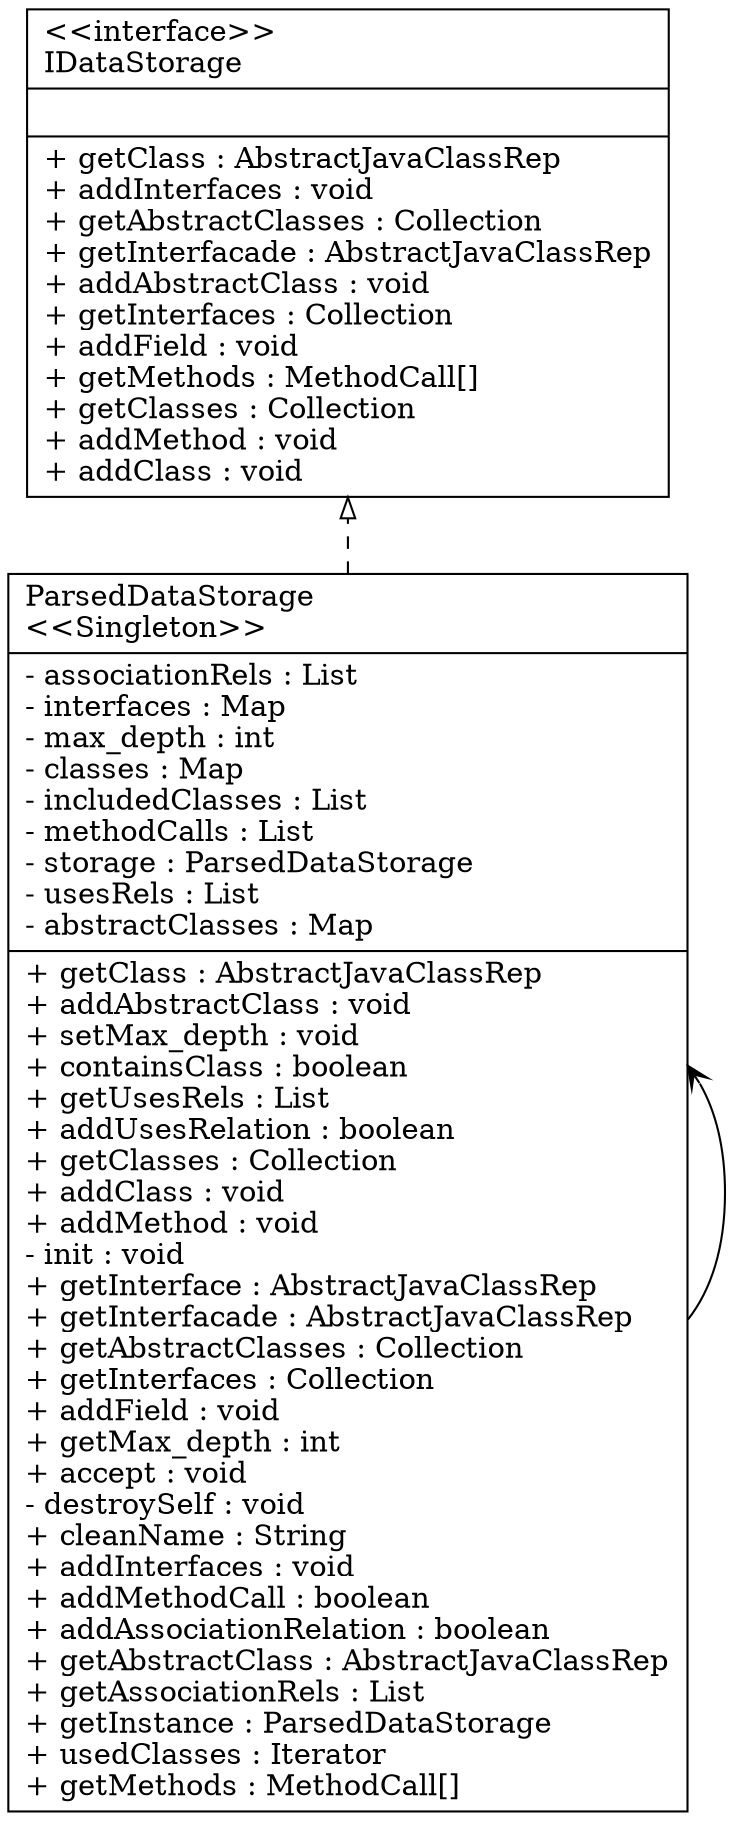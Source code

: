 digraph UML_Diagram
{
rankdir=BT;

ParsedDataStorage [
shape = "record", color="black",
label = "{ParsedDataStorage\l\<\<Singleton\>\>\l|
- associationRels : List\l
- interfaces : Map\l
- max_depth : int\l
- classes : Map\l
- includedClasses : List\l
- methodCalls : List\l
- storage : ParsedDataStorage\l
- usesRels : List\l
- abstractClasses : Map\l
|+ getClass : AbstractJavaClassRep\l
+ addAbstractClass : void\l
+ setMax_depth : void\l
+ containsClass : boolean\l
+ getUsesRels : List\l
+ addUsesRelation : boolean\l
+ getClasses : Collection\l
+ addClass : void\l
+ addMethod : void\l
- init : void\l
+ getInterface : AbstractJavaClassRep\l
+ getInterfacade : AbstractJavaClassRep\l
+ getAbstractClasses : Collection\l
+ getInterfaces : Collection\l
+ addField : void\l
+ getMax_depth : int\l
+ accept : void\l
- destroySelf : void\l
+ cleanName : String\l
+ addInterfaces : void\l
+ addMethodCall : boolean\l
+ addAssociationRelation : boolean\l
+ getAbstractClass : AbstractJavaClassRep\l
+ getAssociationRels : List\l
+ getInstance : ParsedDataStorage\l
+ usedClasses : Iterator\l
+ getMethods : MethodCall[]\l
}"];
ParsedDataStorage -> IDataStorage [arrowhead="onormal", style="dashed"];

IDataStorage [
shape = "record",
label = "{\<\<interface\>\>\lIDataStorage\l||+ getClass : AbstractJavaClassRep\l
+ addInterfaces : void\l
+ getAbstractClasses : Collection\l
+ getInterfacade : AbstractJavaClassRep\l
+ addAbstractClass : void\l
+ getInterfaces : Collection\l
+ addField : void\l
+ getMethods : MethodCall[]\l
+ getClasses : Collection\l
+ addMethod : void\l
+ addClass : void\l
}"];
ParsedDataStorage -> ParsedDataStorage [arrowhead="vee", style="solid"];

}
